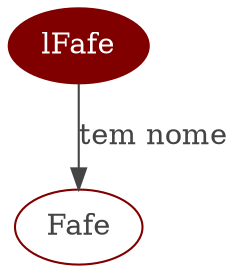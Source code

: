 
digraph mainmap {
graph [bgcolor=transparent];
"lFafe" [URL="instancia.php?instancia=lFafe", 
		color ="#800000",
		fontcolor = white,
		style = filled,];
"Fafe" [color="#800000", fontcolor="#444444"];
"lFafe" -> "Fafe"[label="tem nome", color="#444444", fontcolor="#444444"];
}